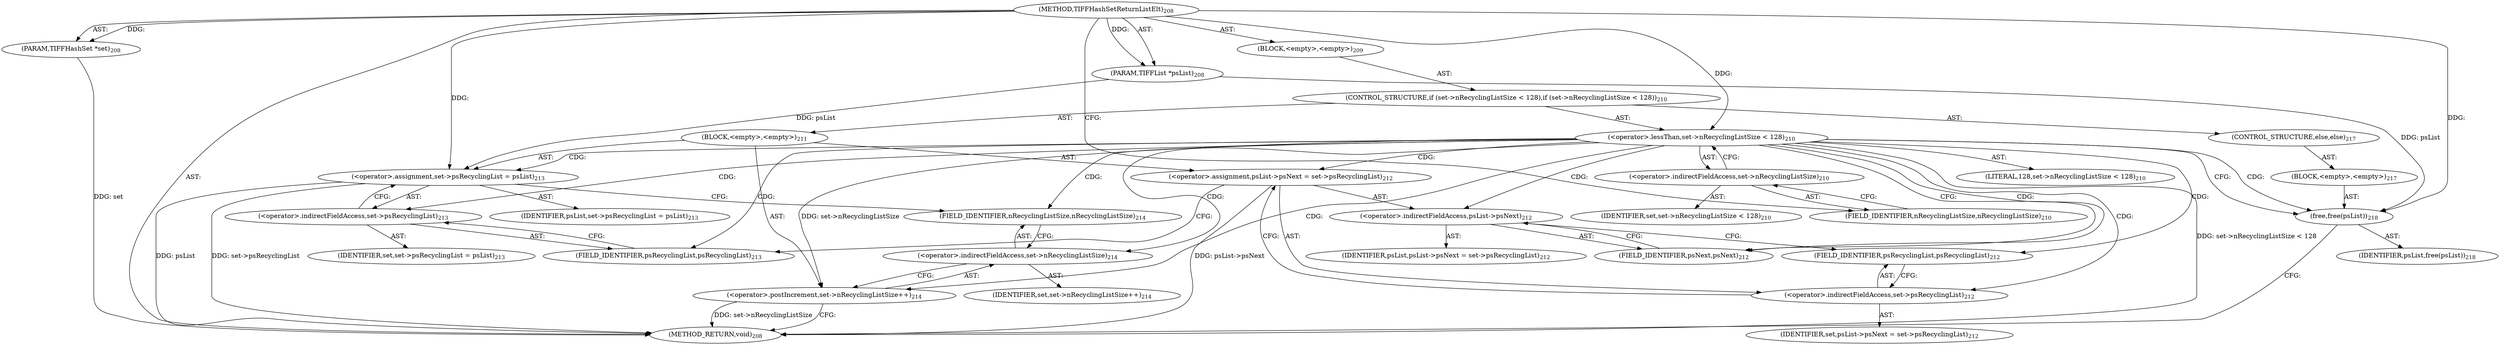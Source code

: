 digraph "TIFFHashSetReturnListElt" {  
"5121" [label = <(METHOD,TIFFHashSetReturnListElt)<SUB>208</SUB>> ]
"5122" [label = <(PARAM,TIFFHashSet *set)<SUB>208</SUB>> ]
"5123" [label = <(PARAM,TIFFList *psList)<SUB>208</SUB>> ]
"5124" [label = <(BLOCK,&lt;empty&gt;,&lt;empty&gt;)<SUB>209</SUB>> ]
"5125" [label = <(CONTROL_STRUCTURE,if (set-&gt;nRecyclingListSize &lt; 128),if (set-&gt;nRecyclingListSize &lt; 128))<SUB>210</SUB>> ]
"5126" [label = <(&lt;operator&gt;.lessThan,set-&gt;nRecyclingListSize &lt; 128)<SUB>210</SUB>> ]
"5127" [label = <(&lt;operator&gt;.indirectFieldAccess,set-&gt;nRecyclingListSize)<SUB>210</SUB>> ]
"5128" [label = <(IDENTIFIER,set,set-&gt;nRecyclingListSize &lt; 128)<SUB>210</SUB>> ]
"5129" [label = <(FIELD_IDENTIFIER,nRecyclingListSize,nRecyclingListSize)<SUB>210</SUB>> ]
"5130" [label = <(LITERAL,128,set-&gt;nRecyclingListSize &lt; 128)<SUB>210</SUB>> ]
"5131" [label = <(BLOCK,&lt;empty&gt;,&lt;empty&gt;)<SUB>211</SUB>> ]
"5132" [label = <(&lt;operator&gt;.assignment,psList-&gt;psNext = set-&gt;psRecyclingList)<SUB>212</SUB>> ]
"5133" [label = <(&lt;operator&gt;.indirectFieldAccess,psList-&gt;psNext)<SUB>212</SUB>> ]
"5134" [label = <(IDENTIFIER,psList,psList-&gt;psNext = set-&gt;psRecyclingList)<SUB>212</SUB>> ]
"5135" [label = <(FIELD_IDENTIFIER,psNext,psNext)<SUB>212</SUB>> ]
"5136" [label = <(&lt;operator&gt;.indirectFieldAccess,set-&gt;psRecyclingList)<SUB>212</SUB>> ]
"5137" [label = <(IDENTIFIER,set,psList-&gt;psNext = set-&gt;psRecyclingList)<SUB>212</SUB>> ]
"5138" [label = <(FIELD_IDENTIFIER,psRecyclingList,psRecyclingList)<SUB>212</SUB>> ]
"5139" [label = <(&lt;operator&gt;.assignment,set-&gt;psRecyclingList = psList)<SUB>213</SUB>> ]
"5140" [label = <(&lt;operator&gt;.indirectFieldAccess,set-&gt;psRecyclingList)<SUB>213</SUB>> ]
"5141" [label = <(IDENTIFIER,set,set-&gt;psRecyclingList = psList)<SUB>213</SUB>> ]
"5142" [label = <(FIELD_IDENTIFIER,psRecyclingList,psRecyclingList)<SUB>213</SUB>> ]
"5143" [label = <(IDENTIFIER,psList,set-&gt;psRecyclingList = psList)<SUB>213</SUB>> ]
"5144" [label = <(&lt;operator&gt;.postIncrement,set-&gt;nRecyclingListSize++)<SUB>214</SUB>> ]
"5145" [label = <(&lt;operator&gt;.indirectFieldAccess,set-&gt;nRecyclingListSize)<SUB>214</SUB>> ]
"5146" [label = <(IDENTIFIER,set,set-&gt;nRecyclingListSize++)<SUB>214</SUB>> ]
"5147" [label = <(FIELD_IDENTIFIER,nRecyclingListSize,nRecyclingListSize)<SUB>214</SUB>> ]
"5148" [label = <(CONTROL_STRUCTURE,else,else)<SUB>217</SUB>> ]
"5149" [label = <(BLOCK,&lt;empty&gt;,&lt;empty&gt;)<SUB>217</SUB>> ]
"5150" [label = <(free,free(psList))<SUB>218</SUB>> ]
"5151" [label = <(IDENTIFIER,psList,free(psList))<SUB>218</SUB>> ]
"5152" [label = <(METHOD_RETURN,void)<SUB>208</SUB>> ]
  "5121" -> "5122"  [ label = "AST: "] 
  "5121" -> "5123"  [ label = "AST: "] 
  "5121" -> "5124"  [ label = "AST: "] 
  "5121" -> "5152"  [ label = "AST: "] 
  "5124" -> "5125"  [ label = "AST: "] 
  "5125" -> "5126"  [ label = "AST: "] 
  "5125" -> "5131"  [ label = "AST: "] 
  "5125" -> "5148"  [ label = "AST: "] 
  "5126" -> "5127"  [ label = "AST: "] 
  "5126" -> "5130"  [ label = "AST: "] 
  "5127" -> "5128"  [ label = "AST: "] 
  "5127" -> "5129"  [ label = "AST: "] 
  "5131" -> "5132"  [ label = "AST: "] 
  "5131" -> "5139"  [ label = "AST: "] 
  "5131" -> "5144"  [ label = "AST: "] 
  "5132" -> "5133"  [ label = "AST: "] 
  "5132" -> "5136"  [ label = "AST: "] 
  "5133" -> "5134"  [ label = "AST: "] 
  "5133" -> "5135"  [ label = "AST: "] 
  "5136" -> "5137"  [ label = "AST: "] 
  "5136" -> "5138"  [ label = "AST: "] 
  "5139" -> "5140"  [ label = "AST: "] 
  "5139" -> "5143"  [ label = "AST: "] 
  "5140" -> "5141"  [ label = "AST: "] 
  "5140" -> "5142"  [ label = "AST: "] 
  "5144" -> "5145"  [ label = "AST: "] 
  "5145" -> "5146"  [ label = "AST: "] 
  "5145" -> "5147"  [ label = "AST: "] 
  "5148" -> "5149"  [ label = "AST: "] 
  "5149" -> "5150"  [ label = "AST: "] 
  "5150" -> "5151"  [ label = "AST: "] 
  "5126" -> "5135"  [ label = "CFG: "] 
  "5126" -> "5150"  [ label = "CFG: "] 
  "5127" -> "5126"  [ label = "CFG: "] 
  "5132" -> "5142"  [ label = "CFG: "] 
  "5139" -> "5147"  [ label = "CFG: "] 
  "5144" -> "5152"  [ label = "CFG: "] 
  "5129" -> "5127"  [ label = "CFG: "] 
  "5133" -> "5138"  [ label = "CFG: "] 
  "5136" -> "5132"  [ label = "CFG: "] 
  "5140" -> "5139"  [ label = "CFG: "] 
  "5145" -> "5144"  [ label = "CFG: "] 
  "5150" -> "5152"  [ label = "CFG: "] 
  "5135" -> "5133"  [ label = "CFG: "] 
  "5138" -> "5136"  [ label = "CFG: "] 
  "5142" -> "5140"  [ label = "CFG: "] 
  "5147" -> "5145"  [ label = "CFG: "] 
  "5121" -> "5129"  [ label = "CFG: "] 
  "5122" -> "5152"  [ label = "DDG: set"] 
  "5126" -> "5152"  [ label = "DDG: set-&gt;nRecyclingListSize &lt; 128"] 
  "5132" -> "5152"  [ label = "DDG: psList-&gt;psNext"] 
  "5139" -> "5152"  [ label = "DDG: set-&gt;psRecyclingList"] 
  "5139" -> "5152"  [ label = "DDG: psList"] 
  "5144" -> "5152"  [ label = "DDG: set-&gt;nRecyclingListSize"] 
  "5121" -> "5122"  [ label = "DDG: "] 
  "5121" -> "5123"  [ label = "DDG: "] 
  "5121" -> "5126"  [ label = "DDG: "] 
  "5123" -> "5139"  [ label = "DDG: psList"] 
  "5121" -> "5139"  [ label = "DDG: "] 
  "5126" -> "5144"  [ label = "DDG: set-&gt;nRecyclingListSize"] 
  "5123" -> "5150"  [ label = "DDG: psList"] 
  "5121" -> "5150"  [ label = "DDG: "] 
  "5126" -> "5136"  [ label = "CDG: "] 
  "5126" -> "5133"  [ label = "CDG: "] 
  "5126" -> "5147"  [ label = "CDG: "] 
  "5126" -> "5138"  [ label = "CDG: "] 
  "5126" -> "5132"  [ label = "CDG: "] 
  "5126" -> "5135"  [ label = "CDG: "] 
  "5126" -> "5142"  [ label = "CDG: "] 
  "5126" -> "5144"  [ label = "CDG: "] 
  "5126" -> "5140"  [ label = "CDG: "] 
  "5126" -> "5145"  [ label = "CDG: "] 
  "5126" -> "5139"  [ label = "CDG: "] 
  "5126" -> "5150"  [ label = "CDG: "] 
}
